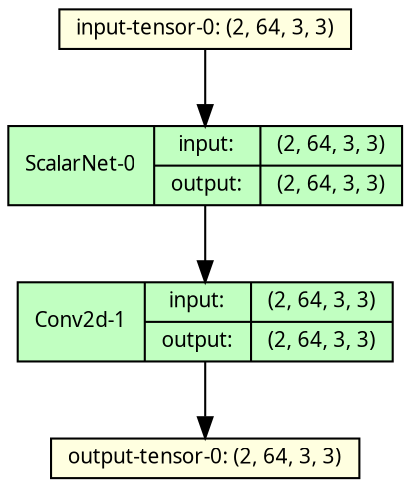 strict digraph SingleInputNet {
	graph [ordering=in size="12.0,12.0"]
	node [align=left fontname="Linux libertine" fontsize=10 height=0.2 ranksep=0.1 shape=record style=filled]
	edge [fontsize=10]
	0 [label="input-tensor-0: (2, 64, 3, 3)" fillcolor=lightyellow]
	1 [label="ScalarNet
-0|{input:|output:}|{(2, 64, 3, 3)|(2, 64, 3, 3)}" fillcolor=darkseagreen1]
	2 [label="Conv2d
-1|{input:|output:}|{(2, 64, 3, 3)|(2, 64, 3, 3)}" fillcolor=darkseagreen1]
	3 [label="output-tensor-0: (2, 64, 3, 3)" fillcolor=lightyellow]
	0 -> 1
	1 -> 2
	2 -> 3
}

